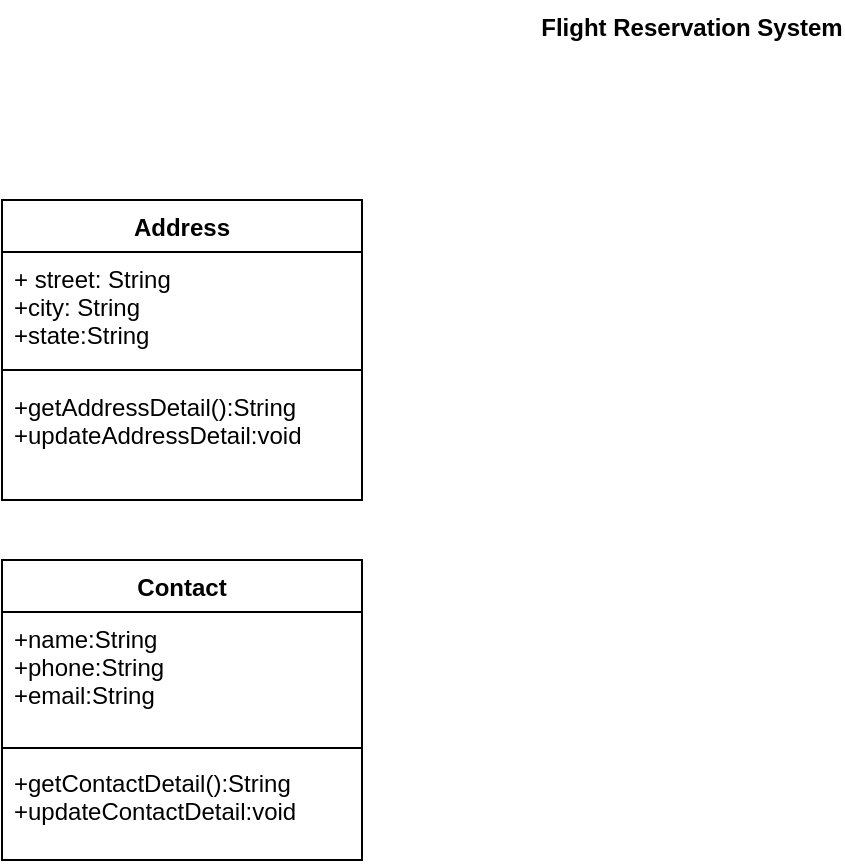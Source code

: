 <mxfile version="14.4.3" type="github">
  <diagram id="qsO5VmVt4Xt4Ev6_ihJ5" name="Page-1">
    <mxGraphModel dx="868" dy="482" grid="1" gridSize="10" guides="1" tooltips="1" connect="1" arrows="1" fold="1" page="1" pageScale="1" pageWidth="850" pageHeight="1100" math="0" shadow="0">
      <root>
        <mxCell id="0" />
        <mxCell id="1" parent="0" />
        <mxCell id="_AptsjTeeoTQ7fL0EDX9-1" value="Address" style="swimlane;fontStyle=1;align=center;verticalAlign=top;childLayout=stackLayout;horizontal=1;startSize=26;horizontalStack=0;resizeParent=1;resizeParentMax=0;resizeLast=0;collapsible=1;marginBottom=0;" vertex="1" parent="1">
          <mxGeometry x="80" y="110" width="180" height="150" as="geometry" />
        </mxCell>
        <mxCell id="_AptsjTeeoTQ7fL0EDX9-2" value="+ street: String&#xa;+city: String&#xa;+state:String" style="text;strokeColor=none;fillColor=none;align=left;verticalAlign=top;spacingLeft=4;spacingRight=4;overflow=hidden;rotatable=0;points=[[0,0.5],[1,0.5]];portConstraint=eastwest;" vertex="1" parent="_AptsjTeeoTQ7fL0EDX9-1">
          <mxGeometry y="26" width="180" height="54" as="geometry" />
        </mxCell>
        <mxCell id="_AptsjTeeoTQ7fL0EDX9-3" value="" style="line;strokeWidth=1;fillColor=none;align=left;verticalAlign=middle;spacingTop=-1;spacingLeft=3;spacingRight=3;rotatable=0;labelPosition=right;points=[];portConstraint=eastwest;" vertex="1" parent="_AptsjTeeoTQ7fL0EDX9-1">
          <mxGeometry y="80" width="180" height="10" as="geometry" />
        </mxCell>
        <mxCell id="_AptsjTeeoTQ7fL0EDX9-4" value="+getAddressDetail():String&#xa;+updateAddressDetail:void" style="text;strokeColor=none;fillColor=none;align=left;verticalAlign=top;spacingLeft=4;spacingRight=4;overflow=hidden;rotatable=0;points=[[0,0.5],[1,0.5]];portConstraint=eastwest;" vertex="1" parent="_AptsjTeeoTQ7fL0EDX9-1">
          <mxGeometry y="90" width="180" height="60" as="geometry" />
        </mxCell>
        <mxCell id="_AptsjTeeoTQ7fL0EDX9-5" value="Flight Reservation System" style="text;align=center;fontStyle=1;verticalAlign=middle;spacingLeft=3;spacingRight=3;strokeColor=none;rotatable=0;points=[[0,0.5],[1,0.5]];portConstraint=eastwest;" vertex="1" parent="1">
          <mxGeometry x="385" y="10" width="80" height="26" as="geometry" />
        </mxCell>
        <mxCell id="_AptsjTeeoTQ7fL0EDX9-6" value="Contact" style="swimlane;fontStyle=1;align=center;verticalAlign=top;childLayout=stackLayout;horizontal=1;startSize=26;horizontalStack=0;resizeParent=1;resizeParentMax=0;resizeLast=0;collapsible=1;marginBottom=0;" vertex="1" parent="1">
          <mxGeometry x="80" y="290" width="180" height="150" as="geometry" />
        </mxCell>
        <mxCell id="_AptsjTeeoTQ7fL0EDX9-7" value="+name:String&#xa;+phone:String&#xa;+email:String" style="text;strokeColor=none;fillColor=none;align=left;verticalAlign=top;spacingLeft=4;spacingRight=4;overflow=hidden;rotatable=0;points=[[0,0.5],[1,0.5]];portConstraint=eastwest;" vertex="1" parent="_AptsjTeeoTQ7fL0EDX9-6">
          <mxGeometry y="26" width="180" height="64" as="geometry" />
        </mxCell>
        <mxCell id="_AptsjTeeoTQ7fL0EDX9-8" value="" style="line;strokeWidth=1;fillColor=none;align=left;verticalAlign=middle;spacingTop=-1;spacingLeft=3;spacingRight=3;rotatable=0;labelPosition=right;points=[];portConstraint=eastwest;" vertex="1" parent="_AptsjTeeoTQ7fL0EDX9-6">
          <mxGeometry y="90" width="180" height="8" as="geometry" />
        </mxCell>
        <mxCell id="_AptsjTeeoTQ7fL0EDX9-9" value="+getContactDetail():String&#xa;+updateContactDetail:void" style="text;strokeColor=none;fillColor=none;align=left;verticalAlign=top;spacingLeft=4;spacingRight=4;overflow=hidden;rotatable=0;points=[[0,0.5],[1,0.5]];portConstraint=eastwest;" vertex="1" parent="_AptsjTeeoTQ7fL0EDX9-6">
          <mxGeometry y="98" width="180" height="52" as="geometry" />
        </mxCell>
      </root>
    </mxGraphModel>
  </diagram>
</mxfile>
